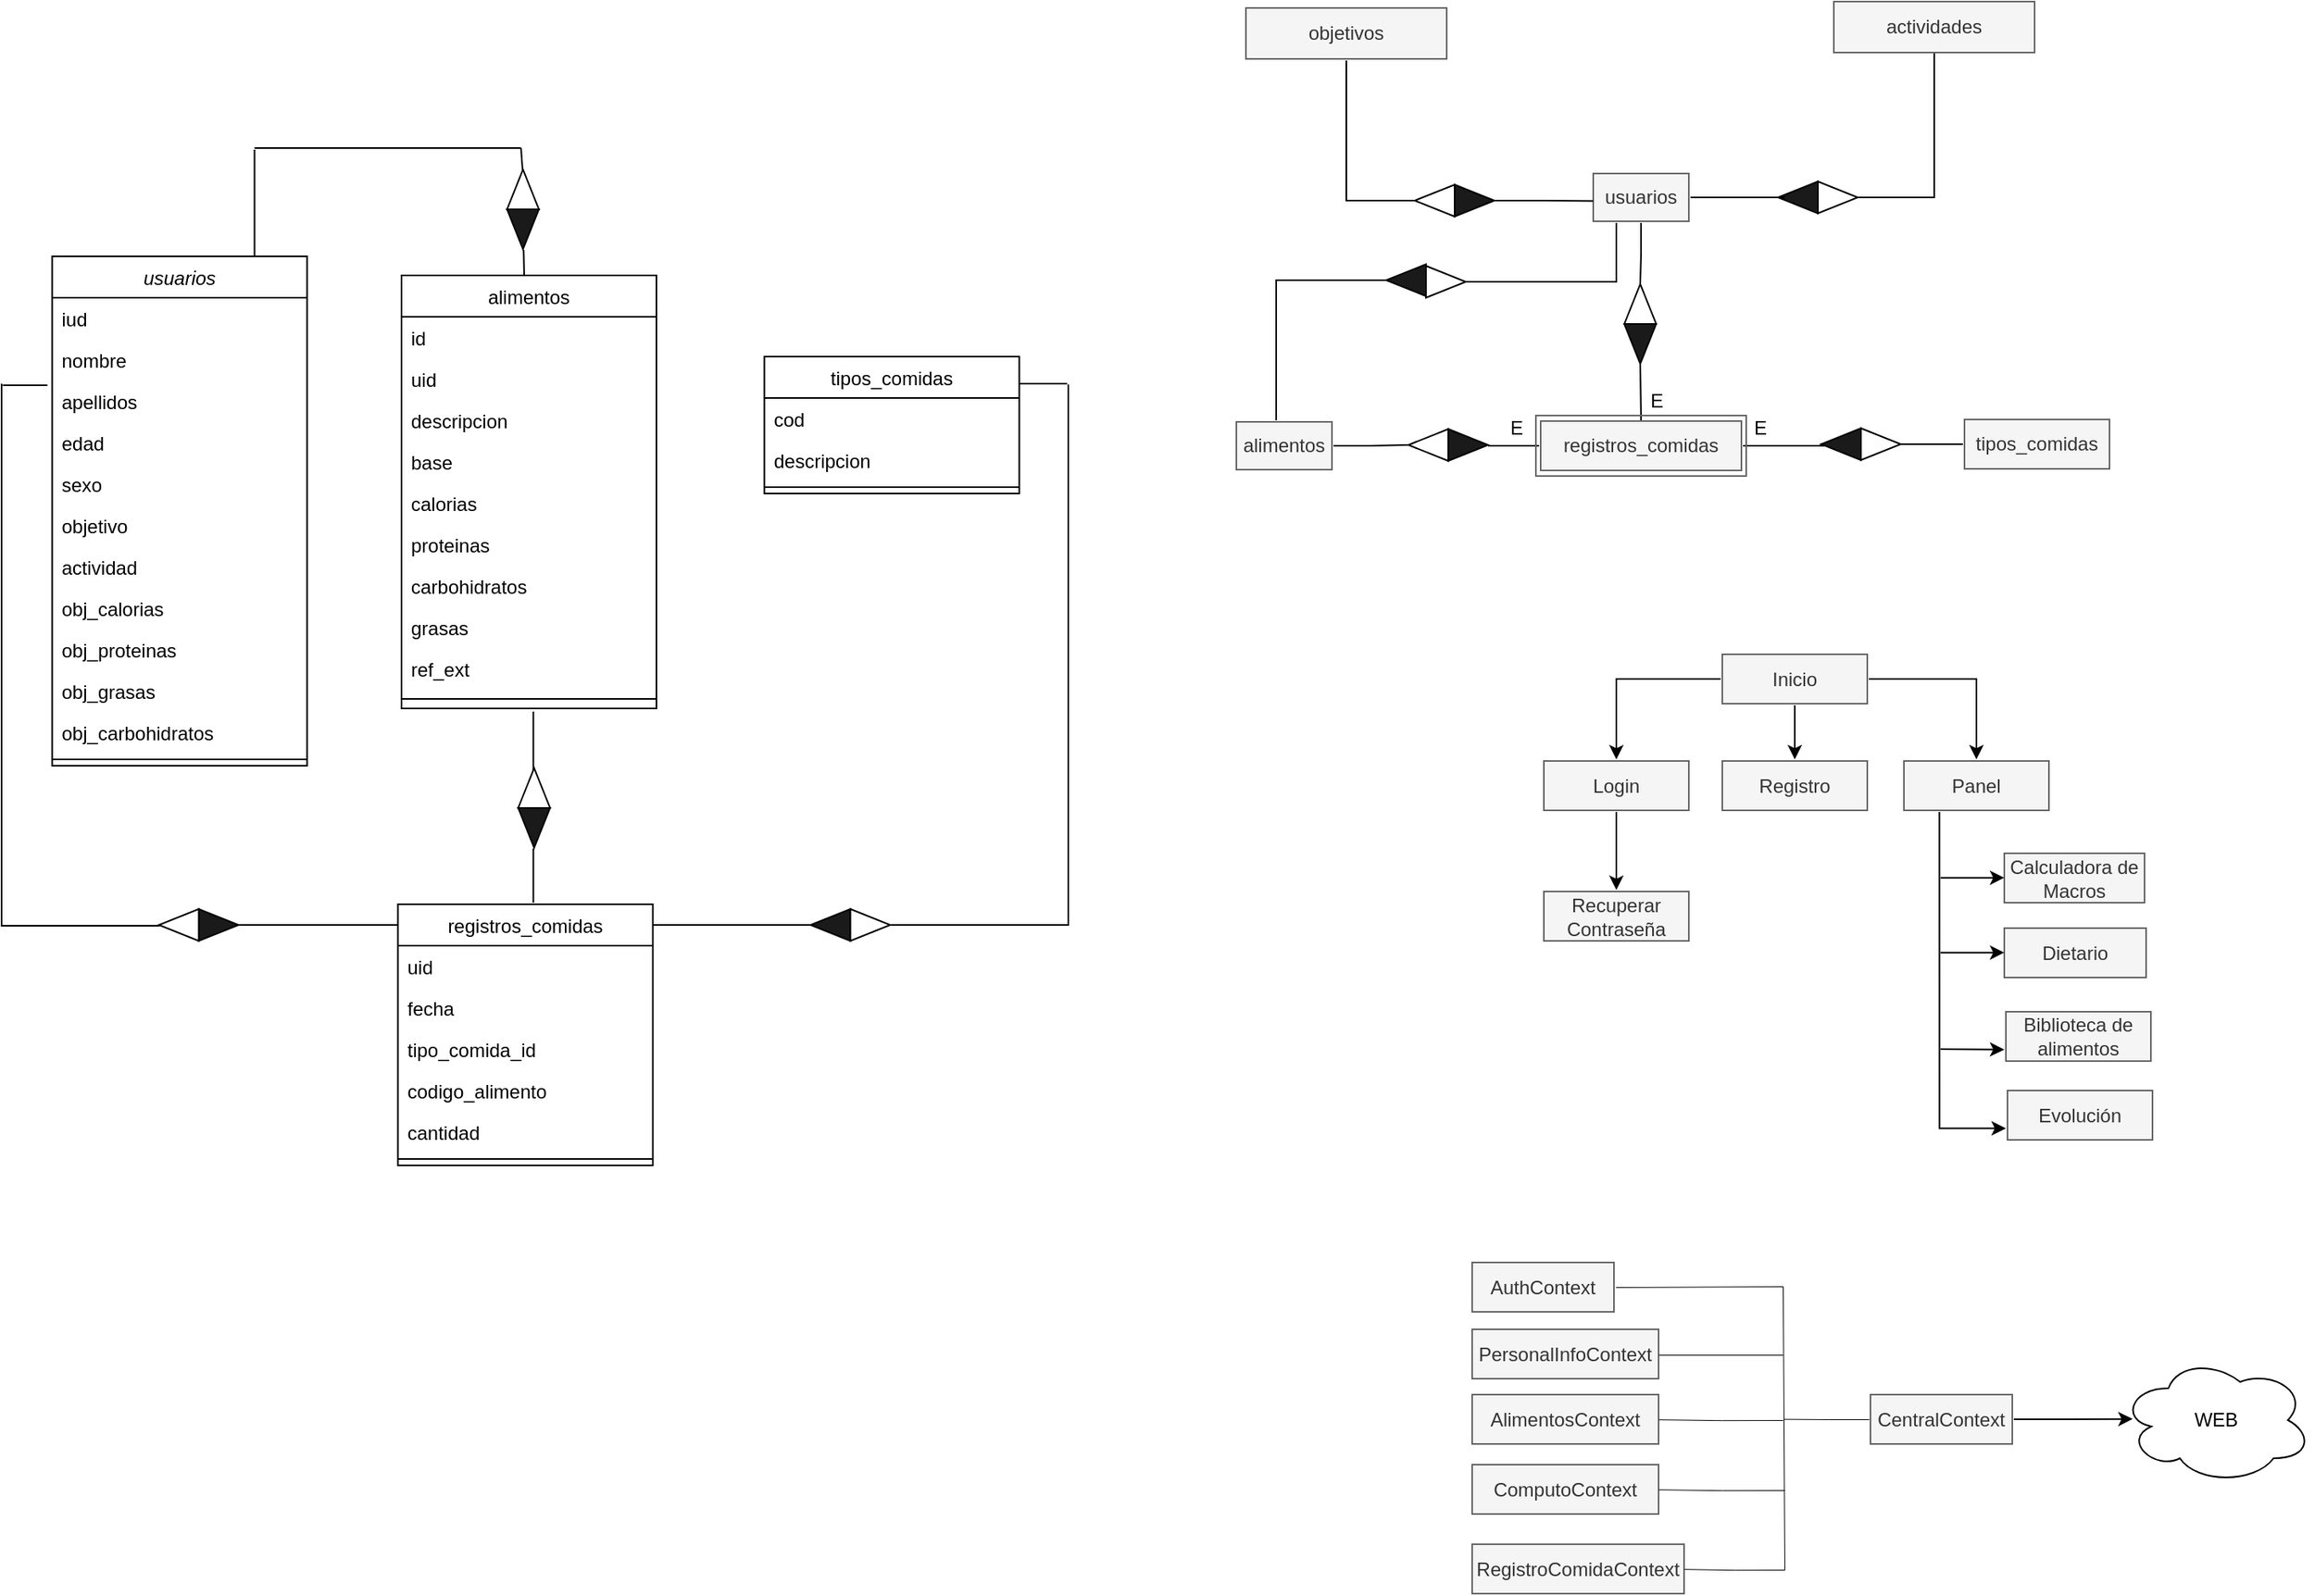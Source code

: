 <mxfile version="24.0.4" type="device">
  <diagram id="C5RBs43oDa-KdzZeNtuy" name="Page-1">
    <mxGraphModel dx="819" dy="482" grid="0" gridSize="10" guides="1" tooltips="1" connect="1" arrows="1" fold="1" page="1" pageScale="1" pageWidth="827" pageHeight="1169" math="0" shadow="0">
      <root>
        <mxCell id="WIyWlLk6GJQsqaUBKTNV-0" />
        <mxCell id="WIyWlLk6GJQsqaUBKTNV-1" parent="WIyWlLk6GJQsqaUBKTNV-0" />
        <mxCell id="zkfFHV4jXpPFQw0GAbJ--0" value="usuarios" style="swimlane;fontStyle=2;align=center;verticalAlign=top;childLayout=stackLayout;horizontal=1;startSize=26;horizontalStack=0;resizeParent=1;resizeLast=0;collapsible=1;marginBottom=0;rounded=0;shadow=0;strokeWidth=1;" parent="WIyWlLk6GJQsqaUBKTNV-1" vertex="1">
          <mxGeometry x="103.75" y="234" width="160" height="320" as="geometry">
            <mxRectangle x="230" y="140" width="160" height="26" as="alternateBounds" />
          </mxGeometry>
        </mxCell>
        <mxCell id="zkfFHV4jXpPFQw0GAbJ--1" value="iud" style="text;align=left;verticalAlign=top;spacingLeft=4;spacingRight=4;overflow=hidden;rotatable=0;points=[[0,0.5],[1,0.5]];portConstraint=eastwest;" parent="zkfFHV4jXpPFQw0GAbJ--0" vertex="1">
          <mxGeometry y="26" width="160" height="26" as="geometry" />
        </mxCell>
        <mxCell id="-B2AETZd4_iXFF7m4O_9-35" value="nombre" style="text;align=left;verticalAlign=top;spacingLeft=4;spacingRight=4;overflow=hidden;rotatable=0;points=[[0,0.5],[1,0.5]];portConstraint=eastwest;" parent="zkfFHV4jXpPFQw0GAbJ--0" vertex="1">
          <mxGeometry y="52" width="160" height="26" as="geometry" />
        </mxCell>
        <mxCell id="-B2AETZd4_iXFF7m4O_9-36" value="apellidos" style="text;align=left;verticalAlign=top;spacingLeft=4;spacingRight=4;overflow=hidden;rotatable=0;points=[[0,0.5],[1,0.5]];portConstraint=eastwest;" parent="zkfFHV4jXpPFQw0GAbJ--0" vertex="1">
          <mxGeometry y="78" width="160" height="26" as="geometry" />
        </mxCell>
        <mxCell id="zkfFHV4jXpPFQw0GAbJ--2" value="edad" style="text;align=left;verticalAlign=top;spacingLeft=4;spacingRight=4;overflow=hidden;rotatable=0;points=[[0,0.5],[1,0.5]];portConstraint=eastwest;rounded=0;shadow=0;html=0;" parent="zkfFHV4jXpPFQw0GAbJ--0" vertex="1">
          <mxGeometry y="104" width="160" height="26" as="geometry" />
        </mxCell>
        <mxCell id="zkfFHV4jXpPFQw0GAbJ--3" value="sexo" style="text;align=left;verticalAlign=top;spacingLeft=4;spacingRight=4;overflow=hidden;rotatable=0;points=[[0,0.5],[1,0.5]];portConstraint=eastwest;rounded=0;shadow=0;html=0;" parent="zkfFHV4jXpPFQw0GAbJ--0" vertex="1">
          <mxGeometry y="130" width="160" height="26" as="geometry" />
        </mxCell>
        <mxCell id="-B2AETZd4_iXFF7m4O_9-33" value="objetivo" style="text;align=left;verticalAlign=top;spacingLeft=4;spacingRight=4;overflow=hidden;rotatable=0;points=[[0,0.5],[1,0.5]];portConstraint=eastwest;rounded=0;shadow=0;html=0;" parent="zkfFHV4jXpPFQw0GAbJ--0" vertex="1">
          <mxGeometry y="156" width="160" height="26" as="geometry" />
        </mxCell>
        <mxCell id="-B2AETZd4_iXFF7m4O_9-34" value="actividad" style="text;align=left;verticalAlign=top;spacingLeft=4;spacingRight=4;overflow=hidden;rotatable=0;points=[[0,0.5],[1,0.5]];portConstraint=eastwest;rounded=0;shadow=0;html=0;" parent="zkfFHV4jXpPFQw0GAbJ--0" vertex="1">
          <mxGeometry y="182" width="160" height="26" as="geometry" />
        </mxCell>
        <mxCell id="YuAJstuilIpIJBMIiTPX-0" value="obj_calorias" style="text;align=left;verticalAlign=top;spacingLeft=4;spacingRight=4;overflow=hidden;rotatable=0;points=[[0,0.5],[1,0.5]];portConstraint=eastwest;rounded=0;shadow=0;html=0;" parent="zkfFHV4jXpPFQw0GAbJ--0" vertex="1">
          <mxGeometry y="208" width="160" height="26" as="geometry" />
        </mxCell>
        <mxCell id="-B2AETZd4_iXFF7m4O_9-38" value="obj_proteinas" style="text;align=left;verticalAlign=top;spacingLeft=4;spacingRight=4;overflow=hidden;rotatable=0;points=[[0,0.5],[1,0.5]];portConstraint=eastwest;rounded=0;shadow=0;html=0;" parent="zkfFHV4jXpPFQw0GAbJ--0" vertex="1">
          <mxGeometry y="234" width="160" height="26" as="geometry" />
        </mxCell>
        <mxCell id="-B2AETZd4_iXFF7m4O_9-39" value="obj_grasas" style="text;align=left;verticalAlign=top;spacingLeft=4;spacingRight=4;overflow=hidden;rotatable=0;points=[[0,0.5],[1,0.5]];portConstraint=eastwest;rounded=0;shadow=0;html=0;" parent="zkfFHV4jXpPFQw0GAbJ--0" vertex="1">
          <mxGeometry y="260" width="160" height="26" as="geometry" />
        </mxCell>
        <mxCell id="-B2AETZd4_iXFF7m4O_9-40" value="obj_carbohidratos" style="text;align=left;verticalAlign=top;spacingLeft=4;spacingRight=4;overflow=hidden;rotatable=0;points=[[0,0.5],[1,0.5]];portConstraint=eastwest;rounded=0;shadow=0;html=0;" parent="zkfFHV4jXpPFQw0GAbJ--0" vertex="1">
          <mxGeometry y="286" width="160" height="26" as="geometry" />
        </mxCell>
        <mxCell id="zkfFHV4jXpPFQw0GAbJ--4" value="" style="line;html=1;strokeWidth=1;align=left;verticalAlign=middle;spacingTop=-1;spacingLeft=3;spacingRight=3;rotatable=0;labelPosition=right;points=[];portConstraint=eastwest;" parent="zkfFHV4jXpPFQw0GAbJ--0" vertex="1">
          <mxGeometry y="312" width="160" height="8" as="geometry" />
        </mxCell>
        <mxCell id="zkfFHV4jXpPFQw0GAbJ--6" value="alimentos" style="swimlane;fontStyle=0;align=center;verticalAlign=top;childLayout=stackLayout;horizontal=1;startSize=26;horizontalStack=0;resizeParent=1;resizeLast=0;collapsible=1;marginBottom=0;rounded=0;shadow=0;strokeWidth=1;" parent="WIyWlLk6GJQsqaUBKTNV-1" vertex="1">
          <mxGeometry x="323" y="246" width="160" height="272" as="geometry">
            <mxRectangle x="130" y="380" width="160" height="26" as="alternateBounds" />
          </mxGeometry>
        </mxCell>
        <mxCell id="zkfFHV4jXpPFQw0GAbJ--7" value="id" style="text;align=left;verticalAlign=top;spacingLeft=4;spacingRight=4;overflow=hidden;rotatable=0;points=[[0,0.5],[1,0.5]];portConstraint=eastwest;" parent="zkfFHV4jXpPFQw0GAbJ--6" vertex="1">
          <mxGeometry y="26" width="160" height="26" as="geometry" />
        </mxCell>
        <mxCell id="YuAJstuilIpIJBMIiTPX-10" value="uid" style="text;align=left;verticalAlign=top;spacingLeft=4;spacingRight=4;overflow=hidden;rotatable=0;points=[[0,0.5],[1,0.5]];portConstraint=eastwest;" parent="zkfFHV4jXpPFQw0GAbJ--6" vertex="1">
          <mxGeometry y="52" width="160" height="26" as="geometry" />
        </mxCell>
        <mxCell id="zkfFHV4jXpPFQw0GAbJ--8" value="descripcion" style="text;align=left;verticalAlign=top;spacingLeft=4;spacingRight=4;overflow=hidden;rotatable=0;points=[[0,0.5],[1,0.5]];portConstraint=eastwest;rounded=0;shadow=0;html=0;" parent="zkfFHV4jXpPFQw0GAbJ--6" vertex="1">
          <mxGeometry y="78" width="160" height="26" as="geometry" />
        </mxCell>
        <mxCell id="-B2AETZd4_iXFF7m4O_9-41" value="base" style="text;align=left;verticalAlign=top;spacingLeft=4;spacingRight=4;overflow=hidden;rotatable=0;points=[[0,0.5],[1,0.5]];portConstraint=eastwest;rounded=0;shadow=0;html=0;" parent="zkfFHV4jXpPFQw0GAbJ--6" vertex="1">
          <mxGeometry y="104" width="160" height="26" as="geometry" />
        </mxCell>
        <mxCell id="YuAJstuilIpIJBMIiTPX-12" value="calorias" style="text;align=left;verticalAlign=top;spacingLeft=4;spacingRight=4;overflow=hidden;rotatable=0;points=[[0,0.5],[1,0.5]];portConstraint=eastwest;rounded=0;shadow=0;html=0;" parent="zkfFHV4jXpPFQw0GAbJ--6" vertex="1">
          <mxGeometry y="130" width="160" height="26" as="geometry" />
        </mxCell>
        <mxCell id="-B2AETZd4_iXFF7m4O_9-42" value="proteinas" style="text;align=left;verticalAlign=top;spacingLeft=4;spacingRight=4;overflow=hidden;rotatable=0;points=[[0,0.5],[1,0.5]];portConstraint=eastwest;rounded=0;shadow=0;html=0;" parent="zkfFHV4jXpPFQw0GAbJ--6" vertex="1">
          <mxGeometry y="156" width="160" height="26" as="geometry" />
        </mxCell>
        <mxCell id="-B2AETZd4_iXFF7m4O_9-43" value="carbohidratos" style="text;align=left;verticalAlign=top;spacingLeft=4;spacingRight=4;overflow=hidden;rotatable=0;points=[[0,0.5],[1,0.5]];portConstraint=eastwest;rounded=0;shadow=0;html=0;" parent="zkfFHV4jXpPFQw0GAbJ--6" vertex="1">
          <mxGeometry y="182" width="160" height="26" as="geometry" />
        </mxCell>
        <mxCell id="-B2AETZd4_iXFF7m4O_9-44" value="grasas" style="text;align=left;verticalAlign=top;spacingLeft=4;spacingRight=4;overflow=hidden;rotatable=0;points=[[0,0.5],[1,0.5]];portConstraint=eastwest;rounded=0;shadow=0;html=0;" parent="zkfFHV4jXpPFQw0GAbJ--6" vertex="1">
          <mxGeometry y="208" width="160" height="26" as="geometry" />
        </mxCell>
        <mxCell id="1fClYbyYMej3hWZYxCvi-1" value="ref_ext" style="text;align=left;verticalAlign=top;spacingLeft=4;spacingRight=4;overflow=hidden;rotatable=0;points=[[0,0.5],[1,0.5]];portConstraint=eastwest;rounded=0;shadow=0;html=0;" parent="zkfFHV4jXpPFQw0GAbJ--6" vertex="1">
          <mxGeometry y="234" width="160" height="26" as="geometry" />
        </mxCell>
        <mxCell id="zkfFHV4jXpPFQw0GAbJ--9" value="" style="line;html=1;strokeWidth=1;align=left;verticalAlign=middle;spacingTop=-1;spacingLeft=3;spacingRight=3;rotatable=0;labelPosition=right;points=[];portConstraint=eastwest;" parent="zkfFHV4jXpPFQw0GAbJ--6" vertex="1">
          <mxGeometry y="260" width="160" height="12" as="geometry" />
        </mxCell>
        <mxCell id="zkfFHV4jXpPFQw0GAbJ--13" value="registros_comidas" style="swimlane;fontStyle=0;align=center;verticalAlign=top;childLayout=stackLayout;horizontal=1;startSize=26;horizontalStack=0;resizeParent=1;resizeLast=0;collapsible=1;marginBottom=0;rounded=0;shadow=0;strokeWidth=1;" parent="WIyWlLk6GJQsqaUBKTNV-1" vertex="1">
          <mxGeometry x="320.75" y="641" width="160" height="164" as="geometry">
            <mxRectangle x="340" y="380" width="170" height="26" as="alternateBounds" />
          </mxGeometry>
        </mxCell>
        <mxCell id="zkfFHV4jXpPFQw0GAbJ--14" value="uid" style="text;align=left;verticalAlign=top;spacingLeft=4;spacingRight=4;overflow=hidden;rotatable=0;points=[[0,0.5],[1,0.5]];portConstraint=eastwest;" parent="zkfFHV4jXpPFQw0GAbJ--13" vertex="1">
          <mxGeometry y="26" width="160" height="26" as="geometry" />
        </mxCell>
        <mxCell id="-B2AETZd4_iXFF7m4O_9-46" value="fecha" style="text;align=left;verticalAlign=top;spacingLeft=4;spacingRight=4;overflow=hidden;rotatable=0;points=[[0,0.5],[1,0.5]];portConstraint=eastwest;" parent="zkfFHV4jXpPFQw0GAbJ--13" vertex="1">
          <mxGeometry y="52" width="160" height="26" as="geometry" />
        </mxCell>
        <mxCell id="-B2AETZd4_iXFF7m4O_9-47" value="tipo_comida_id" style="text;align=left;verticalAlign=top;spacingLeft=4;spacingRight=4;overflow=hidden;rotatable=0;points=[[0,0.5],[1,0.5]];portConstraint=eastwest;" parent="zkfFHV4jXpPFQw0GAbJ--13" vertex="1">
          <mxGeometry y="78" width="160" height="26" as="geometry" />
        </mxCell>
        <mxCell id="-B2AETZd4_iXFF7m4O_9-49" value="codigo_alimento" style="text;align=left;verticalAlign=top;spacingLeft=4;spacingRight=4;overflow=hidden;rotatable=0;points=[[0,0.5],[1,0.5]];portConstraint=eastwest;" parent="zkfFHV4jXpPFQw0GAbJ--13" vertex="1">
          <mxGeometry y="104" width="160" height="26" as="geometry" />
        </mxCell>
        <mxCell id="1fClYbyYMej3hWZYxCvi-0" value="cantidad" style="text;align=left;verticalAlign=top;spacingLeft=4;spacingRight=4;overflow=hidden;rotatable=0;points=[[0,0.5],[1,0.5]];portConstraint=eastwest;" parent="zkfFHV4jXpPFQw0GAbJ--13" vertex="1">
          <mxGeometry y="130" width="160" height="26" as="geometry" />
        </mxCell>
        <mxCell id="zkfFHV4jXpPFQw0GAbJ--15" value="" style="line;html=1;strokeWidth=1;align=left;verticalAlign=middle;spacingTop=-1;spacingLeft=3;spacingRight=3;rotatable=0;labelPosition=right;points=[];portConstraint=eastwest;" parent="zkfFHV4jXpPFQw0GAbJ--13" vertex="1">
          <mxGeometry y="156" width="160" height="8" as="geometry" />
        </mxCell>
        <mxCell id="zkfFHV4jXpPFQw0GAbJ--17" value="tipos_comidas" style="swimlane;fontStyle=0;align=center;verticalAlign=top;childLayout=stackLayout;horizontal=1;startSize=26;horizontalStack=0;resizeParent=1;resizeLast=0;collapsible=1;marginBottom=0;rounded=0;shadow=0;strokeWidth=1;" parent="WIyWlLk6GJQsqaUBKTNV-1" vertex="1">
          <mxGeometry x="550.75" y="297" width="160" height="86" as="geometry">
            <mxRectangle x="550" y="140" width="160" height="26" as="alternateBounds" />
          </mxGeometry>
        </mxCell>
        <mxCell id="zkfFHV4jXpPFQw0GAbJ--18" value="cod" style="text;align=left;verticalAlign=top;spacingLeft=4;spacingRight=4;overflow=hidden;rotatable=0;points=[[0,0.5],[1,0.5]];portConstraint=eastwest;" parent="zkfFHV4jXpPFQw0GAbJ--17" vertex="1">
          <mxGeometry y="26" width="160" height="26" as="geometry" />
        </mxCell>
        <mxCell id="zkfFHV4jXpPFQw0GAbJ--19" value="descripcion" style="text;align=left;verticalAlign=top;spacingLeft=4;spacingRight=4;overflow=hidden;rotatable=0;points=[[0,0.5],[1,0.5]];portConstraint=eastwest;rounded=0;shadow=0;html=0;" parent="zkfFHV4jXpPFQw0GAbJ--17" vertex="1">
          <mxGeometry y="52" width="160" height="26" as="geometry" />
        </mxCell>
        <mxCell id="zkfFHV4jXpPFQw0GAbJ--23" value="" style="line;html=1;strokeWidth=1;align=left;verticalAlign=middle;spacingTop=-1;spacingLeft=3;spacingRight=3;rotatable=0;labelPosition=right;points=[];portConstraint=eastwest;" parent="zkfFHV4jXpPFQw0GAbJ--17" vertex="1">
          <mxGeometry y="78" width="160" height="8" as="geometry" />
        </mxCell>
        <mxCell id="-B2AETZd4_iXFF7m4O_9-10" value="" style="group" parent="WIyWlLk6GJQsqaUBKTNV-1" vertex="1" connectable="0">
          <mxGeometry x="170.75" y="646" width="50" height="20" as="geometry" />
        </mxCell>
        <mxCell id="-B2AETZd4_iXFF7m4O_9-8" value="" style="triangle;whiteSpace=wrap;html=1;fillColor=#1A1A1A;" parent="-B2AETZd4_iXFF7m4O_9-10" vertex="1">
          <mxGeometry x="25" y="-2" width="25" height="20" as="geometry" />
        </mxCell>
        <mxCell id="-B2AETZd4_iXFF7m4O_9-9" value="" style="triangle;whiteSpace=wrap;html=1;rotation=-180;" parent="-B2AETZd4_iXFF7m4O_9-10" vertex="1">
          <mxGeometry y="-2" width="25" height="20" as="geometry" />
        </mxCell>
        <mxCell id="-B2AETZd4_iXFF7m4O_9-12" value="" style="group;rotation=90;" parent="WIyWlLk6GJQsqaUBKTNV-1" vertex="1" connectable="0">
          <mxGeometry x="380.75" y="570" width="50" height="20" as="geometry" />
        </mxCell>
        <mxCell id="-B2AETZd4_iXFF7m4O_9-13" value="" style="triangle;whiteSpace=wrap;html=1;fillColor=#1A1A1A;rotation=90;" parent="-B2AETZd4_iXFF7m4O_9-12" vertex="1">
          <mxGeometry x="13" y="13" width="25" height="20" as="geometry" />
        </mxCell>
        <mxCell id="-B2AETZd4_iXFF7m4O_9-14" value="" style="triangle;whiteSpace=wrap;html=1;rotation=-90;" parent="-B2AETZd4_iXFF7m4O_9-12" vertex="1">
          <mxGeometry x="13" y="-12" width="25" height="20" as="geometry" />
        </mxCell>
        <mxCell id="-B2AETZd4_iXFF7m4O_9-15" value="" style="group;rotation=-180;" parent="WIyWlLk6GJQsqaUBKTNV-1" vertex="1" connectable="0">
          <mxGeometry x="579.75" y="644" width="50" height="20" as="geometry" />
        </mxCell>
        <mxCell id="-B2AETZd4_iXFF7m4O_9-16" value="" style="triangle;whiteSpace=wrap;html=1;fillColor=#1A1A1A;rotation=-180;" parent="-B2AETZd4_iXFF7m4O_9-15" vertex="1">
          <mxGeometry width="25" height="20" as="geometry" />
        </mxCell>
        <mxCell id="-B2AETZd4_iXFF7m4O_9-17" value="" style="triangle;whiteSpace=wrap;html=1;rotation=-360;" parent="-B2AETZd4_iXFF7m4O_9-15" vertex="1">
          <mxGeometry x="25" width="25" height="20" as="geometry" />
        </mxCell>
        <mxCell id="-B2AETZd4_iXFF7m4O_9-22" value="" style="shape=partialRectangle;whiteSpace=wrap;html=1;bottom=0;right=0;fillColor=none;rotation=-90;" parent="WIyWlLk6GJQsqaUBKTNV-1" vertex="1">
          <mxGeometry x="-48.62" y="435.12" width="340" height="98.75" as="geometry" />
        </mxCell>
        <mxCell id="-B2AETZd4_iXFF7m4O_9-25" value="" style="shape=partialRectangle;whiteSpace=wrap;html=1;bottom=0;right=0;fillColor=none;rotation=-180;" parent="WIyWlLk6GJQsqaUBKTNV-1" vertex="1">
          <mxGeometry x="630.75" y="315" width="110.75" height="339" as="geometry" />
        </mxCell>
        <mxCell id="-B2AETZd4_iXFF7m4O_9-27" value="" style="line;strokeWidth=1;html=1;" parent="WIyWlLk6GJQsqaUBKTNV-1" vertex="1">
          <mxGeometry x="220.75" y="649" width="100" height="10" as="geometry" />
        </mxCell>
        <mxCell id="-B2AETZd4_iXFF7m4O_9-28" value="" style="line;strokeWidth=1;html=1;" parent="WIyWlLk6GJQsqaUBKTNV-1" vertex="1">
          <mxGeometry x="480.75" y="649" width="100" height="10" as="geometry" />
        </mxCell>
        <mxCell id="-B2AETZd4_iXFF7m4O_9-29" value="" style="line;strokeWidth=1;html=1;" parent="WIyWlLk6GJQsqaUBKTNV-1" vertex="1">
          <mxGeometry x="72.75" y="310" width="28" height="10" as="geometry" />
        </mxCell>
        <mxCell id="-B2AETZd4_iXFF7m4O_9-30" value="" style="line;strokeWidth=1;html=1;" parent="WIyWlLk6GJQsqaUBKTNV-1" vertex="1">
          <mxGeometry x="710.75" y="309" width="30" height="10" as="geometry" />
        </mxCell>
        <mxCell id="-B2AETZd4_iXFF7m4O_9-31" value="" style="line;strokeWidth=1;direction=south;html=1;" parent="WIyWlLk6GJQsqaUBKTNV-1" vertex="1">
          <mxGeometry x="400.75" y="606" width="10" height="34" as="geometry" />
        </mxCell>
        <mxCell id="-B2AETZd4_iXFF7m4O_9-32" value="" style="line;strokeWidth=1;direction=south;html=1;" parent="WIyWlLk6GJQsqaUBKTNV-1" vertex="1">
          <mxGeometry x="400.75" y="520" width="10" height="37" as="geometry" />
        </mxCell>
        <mxCell id="YuAJstuilIpIJBMIiTPX-1" value="" style="endArrow=none;html=1;rounded=0;" parent="WIyWlLk6GJQsqaUBKTNV-1" edge="1">
          <mxGeometry width="50" height="50" relative="1" as="geometry">
            <mxPoint x="230.75" y="234" as="sourcePoint" />
            <mxPoint x="230.75" y="167" as="targetPoint" />
          </mxGeometry>
        </mxCell>
        <mxCell id="YuAJstuilIpIJBMIiTPX-2" value="" style="endArrow=none;html=1;rounded=0;" parent="WIyWlLk6GJQsqaUBKTNV-1" edge="1">
          <mxGeometry width="50" height="50" relative="1" as="geometry">
            <mxPoint x="230.75" y="166" as="sourcePoint" />
            <mxPoint x="398" y="166" as="targetPoint" />
          </mxGeometry>
        </mxCell>
        <mxCell id="YuAJstuilIpIJBMIiTPX-3" value="" style="group;rotation=90;" parent="WIyWlLk6GJQsqaUBKTNV-1" vertex="1" connectable="0">
          <mxGeometry x="373.75" y="194" width="50" height="20" as="geometry" />
        </mxCell>
        <mxCell id="YuAJstuilIpIJBMIiTPX-4" value="" style="triangle;whiteSpace=wrap;html=1;fillColor=#1A1A1A;rotation=90;" parent="YuAJstuilIpIJBMIiTPX-3" vertex="1">
          <mxGeometry x="13" y="13" width="25" height="20" as="geometry" />
        </mxCell>
        <mxCell id="YuAJstuilIpIJBMIiTPX-5" value="" style="triangle;whiteSpace=wrap;html=1;rotation=-90;" parent="YuAJstuilIpIJBMIiTPX-3" vertex="1">
          <mxGeometry x="13" y="-12" width="25" height="20" as="geometry" />
        </mxCell>
        <mxCell id="YuAJstuilIpIJBMIiTPX-8" value="" style="endArrow=none;html=1;rounded=0;" parent="WIyWlLk6GJQsqaUBKTNV-1" edge="1">
          <mxGeometry width="50" height="50" relative="1" as="geometry">
            <mxPoint x="399" y="180" as="sourcePoint" />
            <mxPoint x="398" y="166" as="targetPoint" />
          </mxGeometry>
        </mxCell>
        <mxCell id="YuAJstuilIpIJBMIiTPX-9" value="" style="endArrow=none;html=1;rounded=0;" parent="WIyWlLk6GJQsqaUBKTNV-1" edge="1">
          <mxGeometry width="50" height="50" relative="1" as="geometry">
            <mxPoint x="400" y="246" as="sourcePoint" />
            <mxPoint x="399.65" y="230" as="targetPoint" />
          </mxGeometry>
        </mxCell>
        <mxCell id="hkqOgsj2KpJ7Qe9YwvPh-47" style="edgeStyle=orthogonalEdgeStyle;rounded=0;orthogonalLoop=1;jettySize=auto;html=1;exitX=0.25;exitY=1;exitDx=0;exitDy=0;entryX=1;entryY=0.5;entryDx=0;entryDy=0;endArrow=none;endFill=0;" parent="WIyWlLk6GJQsqaUBKTNV-1" source="hkqOgsj2KpJ7Qe9YwvPh-1" target="hkqOgsj2KpJ7Qe9YwvPh-46" edge="1">
          <mxGeometry relative="1" as="geometry">
            <mxPoint x="990.31" y="274.552" as="targetPoint" />
            <Array as="points">
              <mxPoint x="1085" y="250" />
            </Array>
          </mxGeometry>
        </mxCell>
        <mxCell id="hkqOgsj2KpJ7Qe9YwvPh-1" value="usuarios" style="text;html=1;align=center;verticalAlign=middle;whiteSpace=wrap;rounded=0;fillColor=#f5f5f5;strokeWidth=1;perimeterSpacing=1;fontColor=#333333;strokeColor=#666666;" parent="WIyWlLk6GJQsqaUBKTNV-1" vertex="1">
          <mxGeometry x="1071" y="182" width="60" height="30" as="geometry" />
        </mxCell>
        <mxCell id="hkqOgsj2KpJ7Qe9YwvPh-41" style="edgeStyle=orthogonalEdgeStyle;rounded=0;orthogonalLoop=1;jettySize=auto;html=1;entryX=1;entryY=0.5;entryDx=0;entryDy=0;endArrow=none;endFill=0;" parent="WIyWlLk6GJQsqaUBKTNV-1" source="hkqOgsj2KpJ7Qe9YwvPh-2" target="hkqOgsj2KpJ7Qe9YwvPh-36" edge="1">
          <mxGeometry relative="1" as="geometry" />
        </mxCell>
        <mxCell id="hkqOgsj2KpJ7Qe9YwvPh-48" style="edgeStyle=orthogonalEdgeStyle;rounded=0;orthogonalLoop=1;jettySize=auto;html=1;entryX=1;entryY=0.5;entryDx=0;entryDy=0;endArrow=none;endFill=0;" parent="WIyWlLk6GJQsqaUBKTNV-1" source="hkqOgsj2KpJ7Qe9YwvPh-2" target="hkqOgsj2KpJ7Qe9YwvPh-45" edge="1">
          <mxGeometry relative="1" as="geometry">
            <Array as="points">
              <mxPoint x="872" y="249" />
            </Array>
          </mxGeometry>
        </mxCell>
        <mxCell id="hkqOgsj2KpJ7Qe9YwvPh-2" value="alimentos" style="text;html=1;align=center;verticalAlign=middle;whiteSpace=wrap;rounded=0;fillColor=#f5f5f5;strokeWidth=1;perimeterSpacing=1;fontColor=#333333;strokeColor=#666666;" parent="WIyWlLk6GJQsqaUBKTNV-1" vertex="1">
          <mxGeometry x="847" y="338" width="60" height="30" as="geometry" />
        </mxCell>
        <mxCell id="hkqOgsj2KpJ7Qe9YwvPh-43" style="edgeStyle=orthogonalEdgeStyle;rounded=0;orthogonalLoop=1;jettySize=auto;html=1;exitX=0;exitY=0.5;exitDx=0;exitDy=0;endArrow=none;endFill=0;" parent="WIyWlLk6GJQsqaUBKTNV-1" source="hkqOgsj2KpJ7Qe9YwvPh-3" edge="1">
          <mxGeometry relative="1" as="geometry">
            <mxPoint x="1262.874" y="351.977" as="targetPoint" />
          </mxGeometry>
        </mxCell>
        <mxCell id="hkqOgsj2KpJ7Qe9YwvPh-3" value="tipos_comidas" style="text;html=1;align=center;verticalAlign=middle;whiteSpace=wrap;rounded=0;fillColor=#f5f5f5;strokeWidth=1;perimeterSpacing=1;fontColor=#333333;strokeColor=#666666;" parent="WIyWlLk6GJQsqaUBKTNV-1" vertex="1">
          <mxGeometry x="1304" y="336.5" width="91" height="31" as="geometry" />
        </mxCell>
        <mxCell id="hkqOgsj2KpJ7Qe9YwvPh-40" style="edgeStyle=orthogonalEdgeStyle;rounded=0;orthogonalLoop=1;jettySize=auto;html=1;exitX=0;exitY=0.5;exitDx=0;exitDy=0;entryX=1;entryY=0.5;entryDx=0;entryDy=0;endArrow=none;endFill=0;" parent="WIyWlLk6GJQsqaUBKTNV-1" source="hkqOgsj2KpJ7Qe9YwvPh-4" target="hkqOgsj2KpJ7Qe9YwvPh-35" edge="1">
          <mxGeometry relative="1" as="geometry" />
        </mxCell>
        <mxCell id="hkqOgsj2KpJ7Qe9YwvPh-42" style="edgeStyle=orthogonalEdgeStyle;rounded=0;orthogonalLoop=1;jettySize=auto;html=1;endArrow=none;endFill=0;" parent="WIyWlLk6GJQsqaUBKTNV-1" source="hkqOgsj2KpJ7Qe9YwvPh-4" edge="1">
          <mxGeometry relative="1" as="geometry">
            <mxPoint x="1216.667" y="353" as="targetPoint" />
          </mxGeometry>
        </mxCell>
        <mxCell id="hkqOgsj2KpJ7Qe9YwvPh-4" value="registros_comidas" style="text;html=1;align=center;verticalAlign=middle;whiteSpace=wrap;rounded=0;fillColor=#f5f5f5;strokeWidth=1;perimeterSpacing=1;fontColor=#333333;strokeColor=#666666;" parent="WIyWlLk6GJQsqaUBKTNV-1" vertex="1">
          <mxGeometry x="1038" y="337.5" width="126" height="31" as="geometry" />
        </mxCell>
        <mxCell id="hkqOgsj2KpJ7Qe9YwvPh-22" style="edgeStyle=orthogonalEdgeStyle;rounded=0;orthogonalLoop=1;jettySize=auto;html=1;startFill=1;endFill=0;anchorPointDirection=1;editable=1;movable=1;resizable=1;rotatable=1;deletable=1;locked=0;connectable=1;endArrow=none;" parent="WIyWlLk6GJQsqaUBKTNV-1" source="hkqOgsj2KpJ7Qe9YwvPh-5" edge="1">
          <mxGeometry relative="1" as="geometry">
            <mxPoint x="959.381" y="199.429" as="targetPoint" />
            <Array as="points">
              <mxPoint x="916" y="199" />
              <mxPoint x="959" y="199" />
            </Array>
          </mxGeometry>
        </mxCell>
        <mxCell id="hkqOgsj2KpJ7Qe9YwvPh-5" value="objetivos" style="text;html=1;align=center;verticalAlign=middle;whiteSpace=wrap;rounded=0;fillColor=#f5f5f5;strokeWidth=1;perimeterSpacing=1;fontColor=#333333;strokeColor=#666666;" parent="WIyWlLk6GJQsqaUBKTNV-1" vertex="1">
          <mxGeometry x="853" y="78" width="126" height="32" as="geometry" />
        </mxCell>
        <mxCell id="hkqOgsj2KpJ7Qe9YwvPh-23" style="edgeStyle=orthogonalEdgeStyle;rounded=0;orthogonalLoop=1;jettySize=auto;html=1;endArrow=none;endFill=0;" parent="WIyWlLk6GJQsqaUBKTNV-1" edge="1">
          <mxGeometry relative="1" as="geometry">
            <mxPoint x="1237" y="197" as="targetPoint" />
            <mxPoint x="1285" y="106" as="sourcePoint" />
            <Array as="points">
              <mxPoint x="1285" y="197" />
            </Array>
          </mxGeometry>
        </mxCell>
        <mxCell id="hkqOgsj2KpJ7Qe9YwvPh-6" value="actividades" style="text;html=1;align=center;verticalAlign=middle;whiteSpace=wrap;rounded=0;fillColor=#f5f5f5;strokeWidth=1;perimeterSpacing=1;fontColor=#333333;strokeColor=#666666;" parent="WIyWlLk6GJQsqaUBKTNV-1" vertex="1">
          <mxGeometry x="1222" y="74" width="126" height="32" as="geometry" />
        </mxCell>
        <mxCell id="hkqOgsj2KpJ7Qe9YwvPh-12" value="" style="group;rotation=-180;" parent="WIyWlLk6GJQsqaUBKTNV-1" vertex="1" connectable="0">
          <mxGeometry x="1187" y="187" width="50" height="20" as="geometry" />
        </mxCell>
        <mxCell id="hkqOgsj2KpJ7Qe9YwvPh-13" value="" style="triangle;whiteSpace=wrap;html=1;fillColor=#1A1A1A;rotation=-180;" parent="hkqOgsj2KpJ7Qe9YwvPh-12" vertex="1">
          <mxGeometry width="25" height="20" as="geometry" />
        </mxCell>
        <mxCell id="hkqOgsj2KpJ7Qe9YwvPh-14" value="" style="triangle;whiteSpace=wrap;html=1;rotation=-360;" parent="hkqOgsj2KpJ7Qe9YwvPh-12" vertex="1">
          <mxGeometry x="25" width="25" height="20" as="geometry" />
        </mxCell>
        <mxCell id="hkqOgsj2KpJ7Qe9YwvPh-15" value="" style="group" parent="WIyWlLk6GJQsqaUBKTNV-1" vertex="1" connectable="0">
          <mxGeometry x="959" y="191" width="50" height="20" as="geometry" />
        </mxCell>
        <mxCell id="hkqOgsj2KpJ7Qe9YwvPh-16" value="" style="triangle;whiteSpace=wrap;html=1;fillColor=#1A1A1A;" parent="hkqOgsj2KpJ7Qe9YwvPh-15" vertex="1">
          <mxGeometry x="25" y="-2" width="25" height="20" as="geometry" />
        </mxCell>
        <mxCell id="hkqOgsj2KpJ7Qe9YwvPh-17" value="" style="triangle;whiteSpace=wrap;html=1;rotation=-180;" parent="hkqOgsj2KpJ7Qe9YwvPh-15" vertex="1">
          <mxGeometry y="-2" width="25" height="20" as="geometry" />
        </mxCell>
        <mxCell id="hkqOgsj2KpJ7Qe9YwvPh-24" style="edgeStyle=orthogonalEdgeStyle;rounded=0;orthogonalLoop=1;jettySize=auto;html=1;entryX=0.829;entryY=0.5;entryDx=0;entryDy=0;entryPerimeter=0;endArrow=none;endFill=0;" parent="WIyWlLk6GJQsqaUBKTNV-1" source="hkqOgsj2KpJ7Qe9YwvPh-1" target="hkqOgsj2KpJ7Qe9YwvPh-13" edge="1">
          <mxGeometry relative="1" as="geometry" />
        </mxCell>
        <mxCell id="hkqOgsj2KpJ7Qe9YwvPh-25" style="edgeStyle=orthogonalEdgeStyle;rounded=0;orthogonalLoop=1;jettySize=auto;html=1;exitX=1;exitY=0.5;exitDx=0;exitDy=0;entryX=0.014;entryY=0.57;entryDx=0;entryDy=0;entryPerimeter=0;endArrow=none;endFill=0;" parent="WIyWlLk6GJQsqaUBKTNV-1" source="hkqOgsj2KpJ7Qe9YwvPh-16" target="hkqOgsj2KpJ7Qe9YwvPh-1" edge="1">
          <mxGeometry relative="1" as="geometry" />
        </mxCell>
        <mxCell id="hkqOgsj2KpJ7Qe9YwvPh-28" value="" style="group;rotation=90;" parent="WIyWlLk6GJQsqaUBKTNV-1" vertex="1" connectable="0">
          <mxGeometry x="1075" y="266" width="50" height="20" as="geometry" />
        </mxCell>
        <mxCell id="hkqOgsj2KpJ7Qe9YwvPh-29" value="" style="triangle;whiteSpace=wrap;html=1;fillColor=#1A1A1A;rotation=90;" parent="hkqOgsj2KpJ7Qe9YwvPh-28" vertex="1">
          <mxGeometry x="13" y="13" width="25" height="20" as="geometry" />
        </mxCell>
        <mxCell id="hkqOgsj2KpJ7Qe9YwvPh-30" value="" style="triangle;whiteSpace=wrap;html=1;rotation=-90;" parent="hkqOgsj2KpJ7Qe9YwvPh-28" vertex="1">
          <mxGeometry x="13" y="-12" width="25" height="20" as="geometry" />
        </mxCell>
        <mxCell id="hkqOgsj2KpJ7Qe9YwvPh-32" style="edgeStyle=orthogonalEdgeStyle;rounded=0;orthogonalLoop=1;jettySize=auto;html=1;entryX=1;entryY=0.5;entryDx=0;entryDy=0;endArrow=none;endFill=0;" parent="WIyWlLk6GJQsqaUBKTNV-1" source="hkqOgsj2KpJ7Qe9YwvPh-1" target="hkqOgsj2KpJ7Qe9YwvPh-30" edge="1">
          <mxGeometry relative="1" as="geometry" />
        </mxCell>
        <mxCell id="hkqOgsj2KpJ7Qe9YwvPh-33" style="edgeStyle=orthogonalEdgeStyle;rounded=0;orthogonalLoop=1;jettySize=auto;html=1;exitX=1;exitY=0.5;exitDx=0;exitDy=0;endArrow=none;endFill=0;" parent="WIyWlLk6GJQsqaUBKTNV-1" source="hkqOgsj2KpJ7Qe9YwvPh-29" edge="1">
          <mxGeometry relative="1" as="geometry">
            <mxPoint x="1101" y="337" as="targetPoint" />
          </mxGeometry>
        </mxCell>
        <mxCell id="hkqOgsj2KpJ7Qe9YwvPh-34" value="" style="group" parent="WIyWlLk6GJQsqaUBKTNV-1" vertex="1" connectable="0">
          <mxGeometry x="955" y="347.5" width="50" height="20" as="geometry" />
        </mxCell>
        <mxCell id="hkqOgsj2KpJ7Qe9YwvPh-35" value="" style="triangle;whiteSpace=wrap;html=1;fillColor=#1A1A1A;" parent="hkqOgsj2KpJ7Qe9YwvPh-34" vertex="1">
          <mxGeometry x="25" y="-5" width="25" height="20" as="geometry" />
        </mxCell>
        <mxCell id="hkqOgsj2KpJ7Qe9YwvPh-36" value="" style="triangle;whiteSpace=wrap;html=1;rotation=-180;" parent="hkqOgsj2KpJ7Qe9YwvPh-34" vertex="1">
          <mxGeometry y="-5" width="25" height="20" as="geometry" />
        </mxCell>
        <mxCell id="hkqOgsj2KpJ7Qe9YwvPh-37" value="" style="group;rotation=-180;" parent="WIyWlLk6GJQsqaUBKTNV-1" vertex="1" connectable="0">
          <mxGeometry x="1214" y="342" width="50" height="20" as="geometry" />
        </mxCell>
        <mxCell id="hkqOgsj2KpJ7Qe9YwvPh-38" value="" style="triangle;whiteSpace=wrap;html=1;fillColor=#1A1A1A;rotation=-180;" parent="hkqOgsj2KpJ7Qe9YwvPh-37" vertex="1">
          <mxGeometry width="25" height="20" as="geometry" />
        </mxCell>
        <mxCell id="hkqOgsj2KpJ7Qe9YwvPh-39" value="" style="triangle;whiteSpace=wrap;html=1;rotation=-360;" parent="hkqOgsj2KpJ7Qe9YwvPh-37" vertex="1">
          <mxGeometry x="25" width="25" height="20" as="geometry" />
        </mxCell>
        <mxCell id="hkqOgsj2KpJ7Qe9YwvPh-44" value="" style="group;rotation=-180;" parent="WIyWlLk6GJQsqaUBKTNV-1" vertex="1" connectable="0">
          <mxGeometry x="941" y="240" width="50" height="20" as="geometry" />
        </mxCell>
        <mxCell id="hkqOgsj2KpJ7Qe9YwvPh-45" value="" style="triangle;whiteSpace=wrap;html=1;fillColor=#1A1A1A;rotation=-180;" parent="hkqOgsj2KpJ7Qe9YwvPh-44" vertex="1">
          <mxGeometry y="-1" width="25" height="20" as="geometry" />
        </mxCell>
        <mxCell id="hkqOgsj2KpJ7Qe9YwvPh-46" value="" style="triangle;whiteSpace=wrap;html=1;rotation=-360;" parent="hkqOgsj2KpJ7Qe9YwvPh-44" vertex="1">
          <mxGeometry x="25" width="25" height="20" as="geometry" />
        </mxCell>
        <mxCell id="hkqOgsj2KpJ7Qe9YwvPh-55" value="E" style="text;html=1;align=center;verticalAlign=middle;whiteSpace=wrap;rounded=0;" parent="WIyWlLk6GJQsqaUBKTNV-1" vertex="1">
          <mxGeometry x="993" y="327" width="60" height="30" as="geometry" />
        </mxCell>
        <mxCell id="hkqOgsj2KpJ7Qe9YwvPh-56" value="" style="rounded=0;whiteSpace=wrap;html=1;fillColor=none;fontColor=#333333;strokeColor=#666666;" parent="WIyWlLk6GJQsqaUBKTNV-1" vertex="1">
          <mxGeometry x="1035" y="334" width="132" height="38" as="geometry" />
        </mxCell>
        <mxCell id="hkqOgsj2KpJ7Qe9YwvPh-57" value="E" style="text;html=1;align=center;verticalAlign=middle;whiteSpace=wrap;rounded=0;" parent="WIyWlLk6GJQsqaUBKTNV-1" vertex="1">
          <mxGeometry x="1081" y="310" width="60" height="30" as="geometry" />
        </mxCell>
        <mxCell id="hkqOgsj2KpJ7Qe9YwvPh-58" value="E" style="text;html=1;align=center;verticalAlign=middle;whiteSpace=wrap;rounded=0;" parent="WIyWlLk6GJQsqaUBKTNV-1" vertex="1">
          <mxGeometry x="1146" y="327" width="60" height="30" as="geometry" />
        </mxCell>
        <mxCell id="bd9-jkuim5lWIOXKVbqb-18" value="" style="edgeStyle=orthogonalEdgeStyle;rounded=0;orthogonalLoop=1;jettySize=auto;html=1;" edge="1" parent="WIyWlLk6GJQsqaUBKTNV-1" source="bd9-jkuim5lWIOXKVbqb-1" target="bd9-jkuim5lWIOXKVbqb-7">
          <mxGeometry relative="1" as="geometry" />
        </mxCell>
        <mxCell id="bd9-jkuim5lWIOXKVbqb-1" value="Login" style="text;html=1;align=center;verticalAlign=middle;whiteSpace=wrap;rounded=0;fillColor=#f5f5f5;strokeWidth=1;perimeterSpacing=1;fontColor=#333333;strokeColor=#666666;" vertex="1" parent="WIyWlLk6GJQsqaUBKTNV-1">
          <mxGeometry x="1040" y="551" width="91" height="31" as="geometry" />
        </mxCell>
        <mxCell id="bd9-jkuim5lWIOXKVbqb-11" value="" style="edgeStyle=orthogonalEdgeStyle;rounded=0;orthogonalLoop=1;jettySize=auto;html=1;" edge="1" parent="WIyWlLk6GJQsqaUBKTNV-1" source="bd9-jkuim5lWIOXKVbqb-2" target="bd9-jkuim5lWIOXKVbqb-3">
          <mxGeometry relative="1" as="geometry" />
        </mxCell>
        <mxCell id="bd9-jkuim5lWIOXKVbqb-12" style="edgeStyle=orthogonalEdgeStyle;rounded=0;orthogonalLoop=1;jettySize=auto;html=1;entryX=0.5;entryY=0;entryDx=0;entryDy=0;" edge="1" parent="WIyWlLk6GJQsqaUBKTNV-1" source="bd9-jkuim5lWIOXKVbqb-2" target="bd9-jkuim5lWIOXKVbqb-1">
          <mxGeometry relative="1" as="geometry" />
        </mxCell>
        <mxCell id="bd9-jkuim5lWIOXKVbqb-13" style="edgeStyle=orthogonalEdgeStyle;rounded=0;orthogonalLoop=1;jettySize=auto;html=1;entryX=0.5;entryY=0;entryDx=0;entryDy=0;" edge="1" parent="WIyWlLk6GJQsqaUBKTNV-1" source="bd9-jkuim5lWIOXKVbqb-2" target="bd9-jkuim5lWIOXKVbqb-5">
          <mxGeometry relative="1" as="geometry" />
        </mxCell>
        <mxCell id="bd9-jkuim5lWIOXKVbqb-2" value="Inicio" style="text;html=1;align=center;verticalAlign=middle;whiteSpace=wrap;rounded=0;fillColor=#f5f5f5;strokeWidth=1;perimeterSpacing=1;fontColor=#333333;strokeColor=#666666;" vertex="1" parent="WIyWlLk6GJQsqaUBKTNV-1">
          <mxGeometry x="1152" y="484" width="91" height="31" as="geometry" />
        </mxCell>
        <mxCell id="bd9-jkuim5lWIOXKVbqb-3" value="Registro" style="text;html=1;align=center;verticalAlign=middle;whiteSpace=wrap;rounded=0;fillColor=#f5f5f5;strokeWidth=1;perimeterSpacing=1;fontColor=#333333;strokeColor=#666666;" vertex="1" parent="WIyWlLk6GJQsqaUBKTNV-1">
          <mxGeometry x="1152" y="551" width="91" height="31" as="geometry" />
        </mxCell>
        <mxCell id="bd9-jkuim5lWIOXKVbqb-14" style="edgeStyle=orthogonalEdgeStyle;rounded=0;orthogonalLoop=1;jettySize=auto;html=1;exitX=0.25;exitY=1;exitDx=0;exitDy=0;entryX=0;entryY=0.75;entryDx=0;entryDy=0;" edge="1" parent="WIyWlLk6GJQsqaUBKTNV-1" source="bd9-jkuim5lWIOXKVbqb-5" target="bd9-jkuim5lWIOXKVbqb-9">
          <mxGeometry relative="1" as="geometry" />
        </mxCell>
        <mxCell id="bd9-jkuim5lWIOXKVbqb-5" value="Panel" style="text;html=1;align=center;verticalAlign=middle;whiteSpace=wrap;rounded=0;fillColor=#f5f5f5;strokeWidth=1;perimeterSpacing=1;fontColor=#333333;strokeColor=#666666;" vertex="1" parent="WIyWlLk6GJQsqaUBKTNV-1">
          <mxGeometry x="1266" y="551" width="91" height="31" as="geometry" />
        </mxCell>
        <mxCell id="bd9-jkuim5lWIOXKVbqb-6" value="Calculadora de Macros" style="text;html=1;align=center;verticalAlign=middle;whiteSpace=wrap;rounded=0;fillColor=#f5f5f5;strokeWidth=1;perimeterSpacing=1;fontColor=#333333;strokeColor=#666666;" vertex="1" parent="WIyWlLk6GJQsqaUBKTNV-1">
          <mxGeometry x="1329" y="609" width="88" height="31" as="geometry" />
        </mxCell>
        <mxCell id="bd9-jkuim5lWIOXKVbqb-7" value="Recuperar Contraseña" style="text;html=1;align=center;verticalAlign=middle;whiteSpace=wrap;rounded=0;fillColor=#f5f5f5;strokeWidth=1;perimeterSpacing=1;fontColor=#333333;strokeColor=#666666;" vertex="1" parent="WIyWlLk6GJQsqaUBKTNV-1">
          <mxGeometry x="1040" y="633" width="91" height="31" as="geometry" />
        </mxCell>
        <mxCell id="bd9-jkuim5lWIOXKVbqb-8" value="Dietario" style="text;html=1;align=center;verticalAlign=middle;whiteSpace=wrap;rounded=0;fillColor=#f5f5f5;strokeWidth=1;perimeterSpacing=1;fontColor=#333333;strokeColor=#666666;" vertex="1" parent="WIyWlLk6GJQsqaUBKTNV-1">
          <mxGeometry x="1329" y="656" width="89" height="31" as="geometry" />
        </mxCell>
        <mxCell id="bd9-jkuim5lWIOXKVbqb-9" value="Evolución" style="text;html=1;align=center;verticalAlign=middle;whiteSpace=wrap;rounded=0;fillColor=#f5f5f5;strokeWidth=1;perimeterSpacing=1;fontColor=#333333;strokeColor=#666666;" vertex="1" parent="WIyWlLk6GJQsqaUBKTNV-1">
          <mxGeometry x="1331" y="758" width="91" height="31" as="geometry" />
        </mxCell>
        <mxCell id="bd9-jkuim5lWIOXKVbqb-10" value="Biblioteca de alimentos" style="text;html=1;align=center;verticalAlign=middle;whiteSpace=wrap;rounded=0;fillColor=#f5f5f5;strokeWidth=1;perimeterSpacing=1;fontColor=#333333;strokeColor=#666666;" vertex="1" parent="WIyWlLk6GJQsqaUBKTNV-1">
          <mxGeometry x="1330" y="708.5" width="91" height="31" as="geometry" />
        </mxCell>
        <mxCell id="bd9-jkuim5lWIOXKVbqb-15" value="" style="endArrow=classic;html=1;rounded=0;entryX=0;entryY=0.75;entryDx=0;entryDy=0;" edge="1" parent="WIyWlLk6GJQsqaUBKTNV-1" target="bd9-jkuim5lWIOXKVbqb-10">
          <mxGeometry width="50" height="50" relative="1" as="geometry">
            <mxPoint x="1289" y="732" as="sourcePoint" />
            <mxPoint x="1336.5" y="680" as="targetPoint" />
          </mxGeometry>
        </mxCell>
        <mxCell id="bd9-jkuim5lWIOXKVbqb-16" value="" style="endArrow=classic;html=1;rounded=0;entryX=0;entryY=0.75;entryDx=0;entryDy=0;" edge="1" parent="WIyWlLk6GJQsqaUBKTNV-1">
          <mxGeometry width="50" height="50" relative="1" as="geometry">
            <mxPoint x="1289" y="671.33" as="sourcePoint" />
            <mxPoint x="1329" y="671.33" as="targetPoint" />
          </mxGeometry>
        </mxCell>
        <mxCell id="bd9-jkuim5lWIOXKVbqb-17" value="" style="endArrow=classic;html=1;rounded=0;entryX=0;entryY=0.75;entryDx=0;entryDy=0;" edge="1" parent="WIyWlLk6GJQsqaUBKTNV-1">
          <mxGeometry width="50" height="50" relative="1" as="geometry">
            <mxPoint x="1289" y="624.33" as="sourcePoint" />
            <mxPoint x="1329" y="624.33" as="targetPoint" />
          </mxGeometry>
        </mxCell>
        <mxCell id="bd9-jkuim5lWIOXKVbqb-26" style="edgeStyle=orthogonalEdgeStyle;rounded=0;orthogonalLoop=1;jettySize=auto;html=1;exitX=1;exitY=0.5;exitDx=0;exitDy=0;endArrow=none;endFill=0;strokeWidth=0.5;" edge="1" parent="WIyWlLk6GJQsqaUBKTNV-1" source="bd9-jkuim5lWIOXKVbqb-19">
          <mxGeometry relative="1" as="geometry">
            <mxPoint x="1190" y="881" as="targetPoint" />
          </mxGeometry>
        </mxCell>
        <mxCell id="bd9-jkuim5lWIOXKVbqb-19" value="AuthContext" style="text;html=1;align=center;verticalAlign=middle;whiteSpace=wrap;rounded=0;fillColor=#f5f5f5;strokeWidth=1;perimeterSpacing=1;fontColor=#333333;strokeColor=#666666;" vertex="1" parent="WIyWlLk6GJQsqaUBKTNV-1">
          <mxGeometry x="995" y="866" width="89" height="31" as="geometry" />
        </mxCell>
        <mxCell id="bd9-jkuim5lWIOXKVbqb-20" value="PersonalInfoContext" style="text;html=1;align=center;verticalAlign=middle;whiteSpace=wrap;rounded=0;fillColor=#f5f5f5;strokeWidth=1;perimeterSpacing=1;fontColor=#333333;strokeColor=#666666;" vertex="1" parent="WIyWlLk6GJQsqaUBKTNV-1">
          <mxGeometry x="995" y="908" width="117" height="31" as="geometry" />
        </mxCell>
        <mxCell id="bd9-jkuim5lWIOXKVbqb-21" value="AlimentosContext" style="text;html=1;align=center;verticalAlign=middle;whiteSpace=wrap;rounded=0;fillColor=#f5f5f5;strokeWidth=1;perimeterSpacing=1;fontColor=#333333;strokeColor=#666666;" vertex="1" parent="WIyWlLk6GJQsqaUBKTNV-1">
          <mxGeometry x="995" y="949" width="117" height="31" as="geometry" />
        </mxCell>
        <mxCell id="bd9-jkuim5lWIOXKVbqb-22" value="ComputoContext" style="text;html=1;align=center;verticalAlign=middle;whiteSpace=wrap;rounded=0;fillColor=#f5f5f5;strokeWidth=1;perimeterSpacing=1;fontColor=#333333;strokeColor=#666666;" vertex="1" parent="WIyWlLk6GJQsqaUBKTNV-1">
          <mxGeometry x="995" y="993" width="117" height="31" as="geometry" />
        </mxCell>
        <mxCell id="bd9-jkuim5lWIOXKVbqb-23" value="RegistroComidaContext" style="text;html=1;align=center;verticalAlign=middle;whiteSpace=wrap;rounded=0;fillColor=#f5f5f5;strokeWidth=1;perimeterSpacing=1;fontColor=#333333;strokeColor=#666666;" vertex="1" parent="WIyWlLk6GJQsqaUBKTNV-1">
          <mxGeometry x="995" y="1043" width="133" height="31" as="geometry" />
        </mxCell>
        <mxCell id="bd9-jkuim5lWIOXKVbqb-32" style="edgeStyle=orthogonalEdgeStyle;rounded=0;orthogonalLoop=1;jettySize=auto;html=1;exitX=0;exitY=0.5;exitDx=0;exitDy=0;endArrow=none;endFill=0;strokeWidth=0.5;" edge="1" parent="WIyWlLk6GJQsqaUBKTNV-1" source="bd9-jkuim5lWIOXKVbqb-24">
          <mxGeometry relative="1" as="geometry">
            <mxPoint x="1190.714" y="964.286" as="targetPoint" />
          </mxGeometry>
        </mxCell>
        <mxCell id="bd9-jkuim5lWIOXKVbqb-24" value="CentralContext" style="text;html=1;align=center;verticalAlign=middle;whiteSpace=wrap;rounded=0;fillColor=#f5f5f5;strokeWidth=1;perimeterSpacing=1;fontColor=#333333;strokeColor=#666666;" vertex="1" parent="WIyWlLk6GJQsqaUBKTNV-1">
          <mxGeometry x="1245" y="949" width="89" height="31" as="geometry" />
        </mxCell>
        <mxCell id="bd9-jkuim5lWIOXKVbqb-25" value="" style="endArrow=none;html=1;rounded=0;strokeWidth=0.5;" edge="1" parent="WIyWlLk6GJQsqaUBKTNV-1">
          <mxGeometry width="50" height="50" relative="1" as="geometry">
            <mxPoint x="1191" y="1059" as="sourcePoint" />
            <mxPoint x="1190" y="881" as="targetPoint" />
          </mxGeometry>
        </mxCell>
        <mxCell id="bd9-jkuim5lWIOXKVbqb-28" style="edgeStyle=orthogonalEdgeStyle;rounded=0;orthogonalLoop=1;jettySize=auto;html=1;exitX=1;exitY=0.5;exitDx=0;exitDy=0;endArrow=none;endFill=0;strokeWidth=0.5;" edge="1" parent="WIyWlLk6GJQsqaUBKTNV-1">
          <mxGeometry relative="1" as="geometry">
            <mxPoint x="1190" y="924" as="targetPoint" />
            <mxPoint x="1112" y="924" as="sourcePoint" />
          </mxGeometry>
        </mxCell>
        <mxCell id="bd9-jkuim5lWIOXKVbqb-29" style="edgeStyle=orthogonalEdgeStyle;rounded=0;orthogonalLoop=1;jettySize=auto;html=1;exitX=1;exitY=0.5;exitDx=0;exitDy=0;endArrow=none;endFill=0;strokeWidth=0.5;" edge="1" parent="WIyWlLk6GJQsqaUBKTNV-1">
          <mxGeometry relative="1" as="geometry">
            <mxPoint x="1190" y="965" as="targetPoint" />
            <mxPoint x="1112" y="964.58" as="sourcePoint" />
          </mxGeometry>
        </mxCell>
        <mxCell id="bd9-jkuim5lWIOXKVbqb-30" style="edgeStyle=orthogonalEdgeStyle;rounded=0;orthogonalLoop=1;jettySize=auto;html=1;exitX=1;exitY=0.5;exitDx=0;exitDy=0;endArrow=none;endFill=0;strokeWidth=0.5;" edge="1" parent="WIyWlLk6GJQsqaUBKTNV-1">
          <mxGeometry relative="1" as="geometry">
            <mxPoint x="1191" y="1009" as="targetPoint" />
            <mxPoint x="1112" y="1008.57" as="sourcePoint" />
          </mxGeometry>
        </mxCell>
        <mxCell id="bd9-jkuim5lWIOXKVbqb-31" style="edgeStyle=orthogonalEdgeStyle;rounded=0;orthogonalLoop=1;jettySize=auto;html=1;exitX=1;exitY=0.5;exitDx=0;exitDy=0;endArrow=none;endFill=0;strokeWidth=0.5;" edge="1" parent="WIyWlLk6GJQsqaUBKTNV-1">
          <mxGeometry relative="1" as="geometry">
            <mxPoint x="1191" y="1059" as="targetPoint" />
            <mxPoint x="1128" y="1058.57" as="sourcePoint" />
          </mxGeometry>
        </mxCell>
        <mxCell id="bd9-jkuim5lWIOXKVbqb-33" value="" style="ellipse;shape=cloud;whiteSpace=wrap;html=1;" vertex="1" parent="WIyWlLk6GJQsqaUBKTNV-1">
          <mxGeometry x="1402" y="925" width="120" height="80" as="geometry" />
        </mxCell>
        <mxCell id="bd9-jkuim5lWIOXKVbqb-34" style="edgeStyle=orthogonalEdgeStyle;rounded=0;orthogonalLoop=1;jettySize=auto;html=1;entryX=0.063;entryY=0.491;entryDx=0;entryDy=0;entryPerimeter=0;" edge="1" parent="WIyWlLk6GJQsqaUBKTNV-1" source="bd9-jkuim5lWIOXKVbqb-24" target="bd9-jkuim5lWIOXKVbqb-33">
          <mxGeometry relative="1" as="geometry" />
        </mxCell>
        <mxCell id="bd9-jkuim5lWIOXKVbqb-35" value="WEB" style="text;html=1;align=center;verticalAlign=middle;whiteSpace=wrap;rounded=0;" vertex="1" parent="WIyWlLk6GJQsqaUBKTNV-1">
          <mxGeometry x="1432" y="949.5" width="60" height="30" as="geometry" />
        </mxCell>
      </root>
    </mxGraphModel>
  </diagram>
</mxfile>
